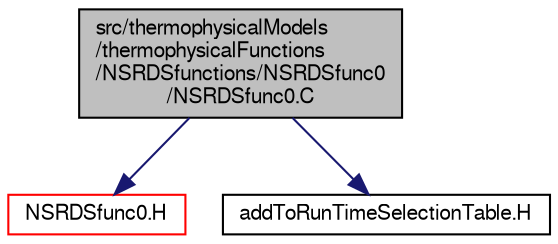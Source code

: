digraph "src/thermophysicalModels/thermophysicalFunctions/NSRDSfunctions/NSRDSfunc0/NSRDSfunc0.C"
{
  bgcolor="transparent";
  edge [fontname="FreeSans",fontsize="10",labelfontname="FreeSans",labelfontsize="10"];
  node [fontname="FreeSans",fontsize="10",shape=record];
  Node0 [label="src/thermophysicalModels\l/thermophysicalFunctions\l/NSRDSfunctions/NSRDSfunc0\l/NSRDSfunc0.C",height=0.2,width=0.4,color="black", fillcolor="grey75", style="filled", fontcolor="black"];
  Node0 -> Node1 [color="midnightblue",fontsize="10",style="solid",fontname="FreeSans"];
  Node1 [label="NSRDSfunc0.H",height=0.2,width=0.4,color="red",URL="$a16700.html"];
  Node0 -> Node80 [color="midnightblue",fontsize="10",style="solid",fontname="FreeSans"];
  Node80 [label="addToRunTimeSelectionTable.H",height=0.2,width=0.4,color="black",URL="$a09263.html",tooltip="Macros for easy insertion into run-time selection tables. "];
}
